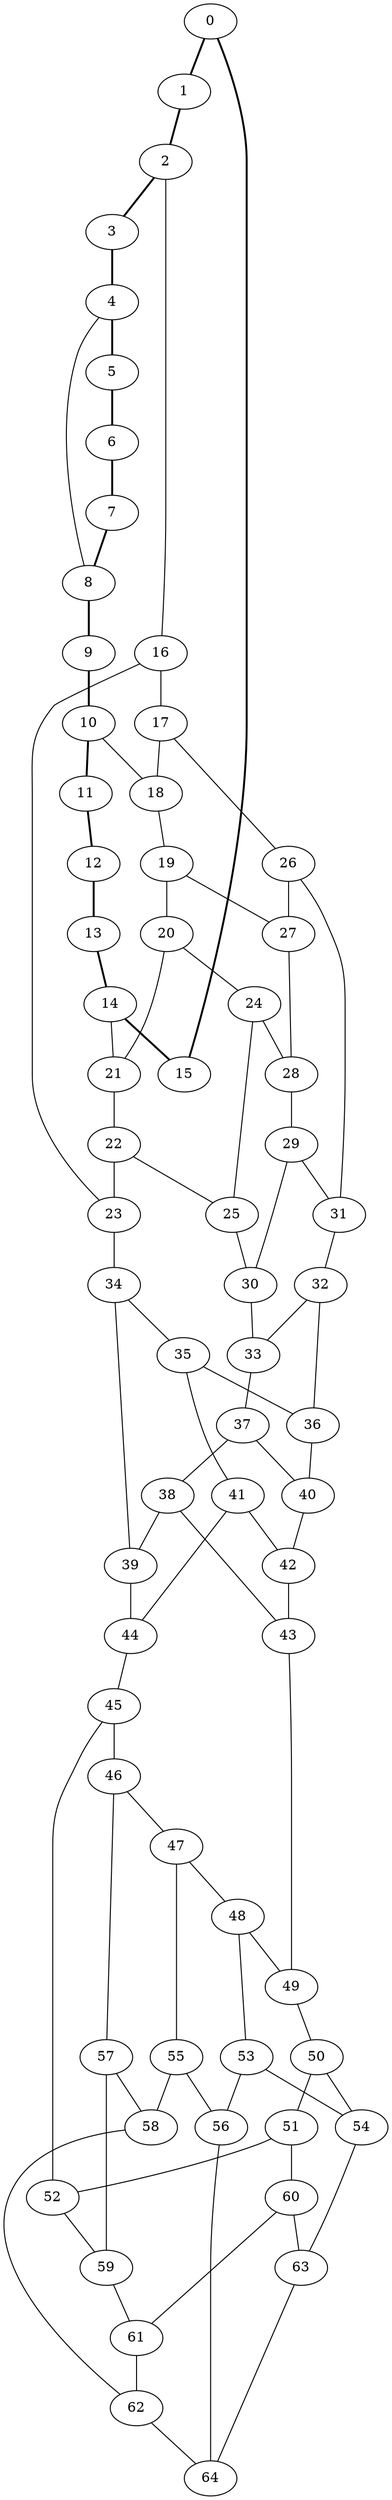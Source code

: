 //Inside of this graph isn't 3-connected
graph G {
0 [ pos = " 13.50,0.00!" ];
0 -- 1[style=bold];
0 -- 15[style=bold];
1 [ pos = " 12.47,5.17!" ];
1 -- 2[style=bold];
2 [ pos = " 9.55,9.55!" ];
2 -- 3[style=bold];
2 -- 16;
3 [ pos = " 5.17,12.47!" ];
3 -- 4[style=bold];
4 [ pos = " 0.00,13.50!" ];
4 -- 5[style=bold];
4 -- 8;
5 [ pos = " -5.17,12.47!" ];
5 -- 6[style=bold];
6 [ pos = " -9.55,9.55!" ];
6 -- 7[style=bold];
7 [ pos = " -12.47,5.17!" ];
7 -- 8[style=bold];
8 [ pos = " -13.50,0.00!" ];
8 -- 9[style=bold];
9 [ pos = " -12.47,-5.17!" ];
9 -- 10[style=bold];
10 [ pos = " -9.55,-9.55!" ];
10 -- 11[style=bold];
10 -- 18;
11 [ pos = " -5.17,-12.47!" ];
11 -- 12[style=bold];
12 [ pos = " 0.00,-13.50!" ];
12 -- 13[style=bold];
13 [ pos = " 5.17,-12.47!" ];
13 -- 14[style=bold];
14 [ pos = " 9.55,-9.55!" ];
14 -- 15[style=bold];
14 -- 21;
15 [ pos = " 12.47,-5.17!" ];
16 -- 17;
16 -- 23;
17 -- 18;
17 -- 26;
18 -- 19;
19 -- 20;
19 -- 27;
20 -- 21;
20 -- 24;
21 -- 22;
22 -- 23;
22 -- 25;
23 -- 34;
24 -- 25;
24 -- 28;
25 -- 30;
26 -- 27;
26 -- 31;
27 -- 28;
28 -- 29;
29 -- 30;
29 -- 31;
30 -- 33;
31 -- 32;
32 -- 33;
32 -- 36;
33 -- 37;
34 -- 35;
34 -- 39;
35 -- 36;
35 -- 41;
36 -- 40;
37 -- 38;
37 -- 40;
38 -- 39;
38 -- 43;
39 -- 44;
40 -- 42;
41 -- 42;
41 -- 44;
42 -- 43;
43 -- 49;
44 -- 45;
45 -- 46;
45 -- 52;
46 -- 47;
46 -- 57;
47 -- 48;
47 -- 55;
48 -- 49;
48 -- 53;
49 -- 50;
50 -- 51;
50 -- 54;
51 -- 52;
51 -- 60;
52 -- 59;
53 -- 54;
53 -- 56;
54 -- 63;
55 -- 56;
55 -- 58;
56 -- 64;
57 -- 58;
57 -- 59;
58 -- 62;
59 -- 61;
60 -- 61;
60 -- 63;
61 -- 62;
62 -- 64;
63 -- 64;
}
